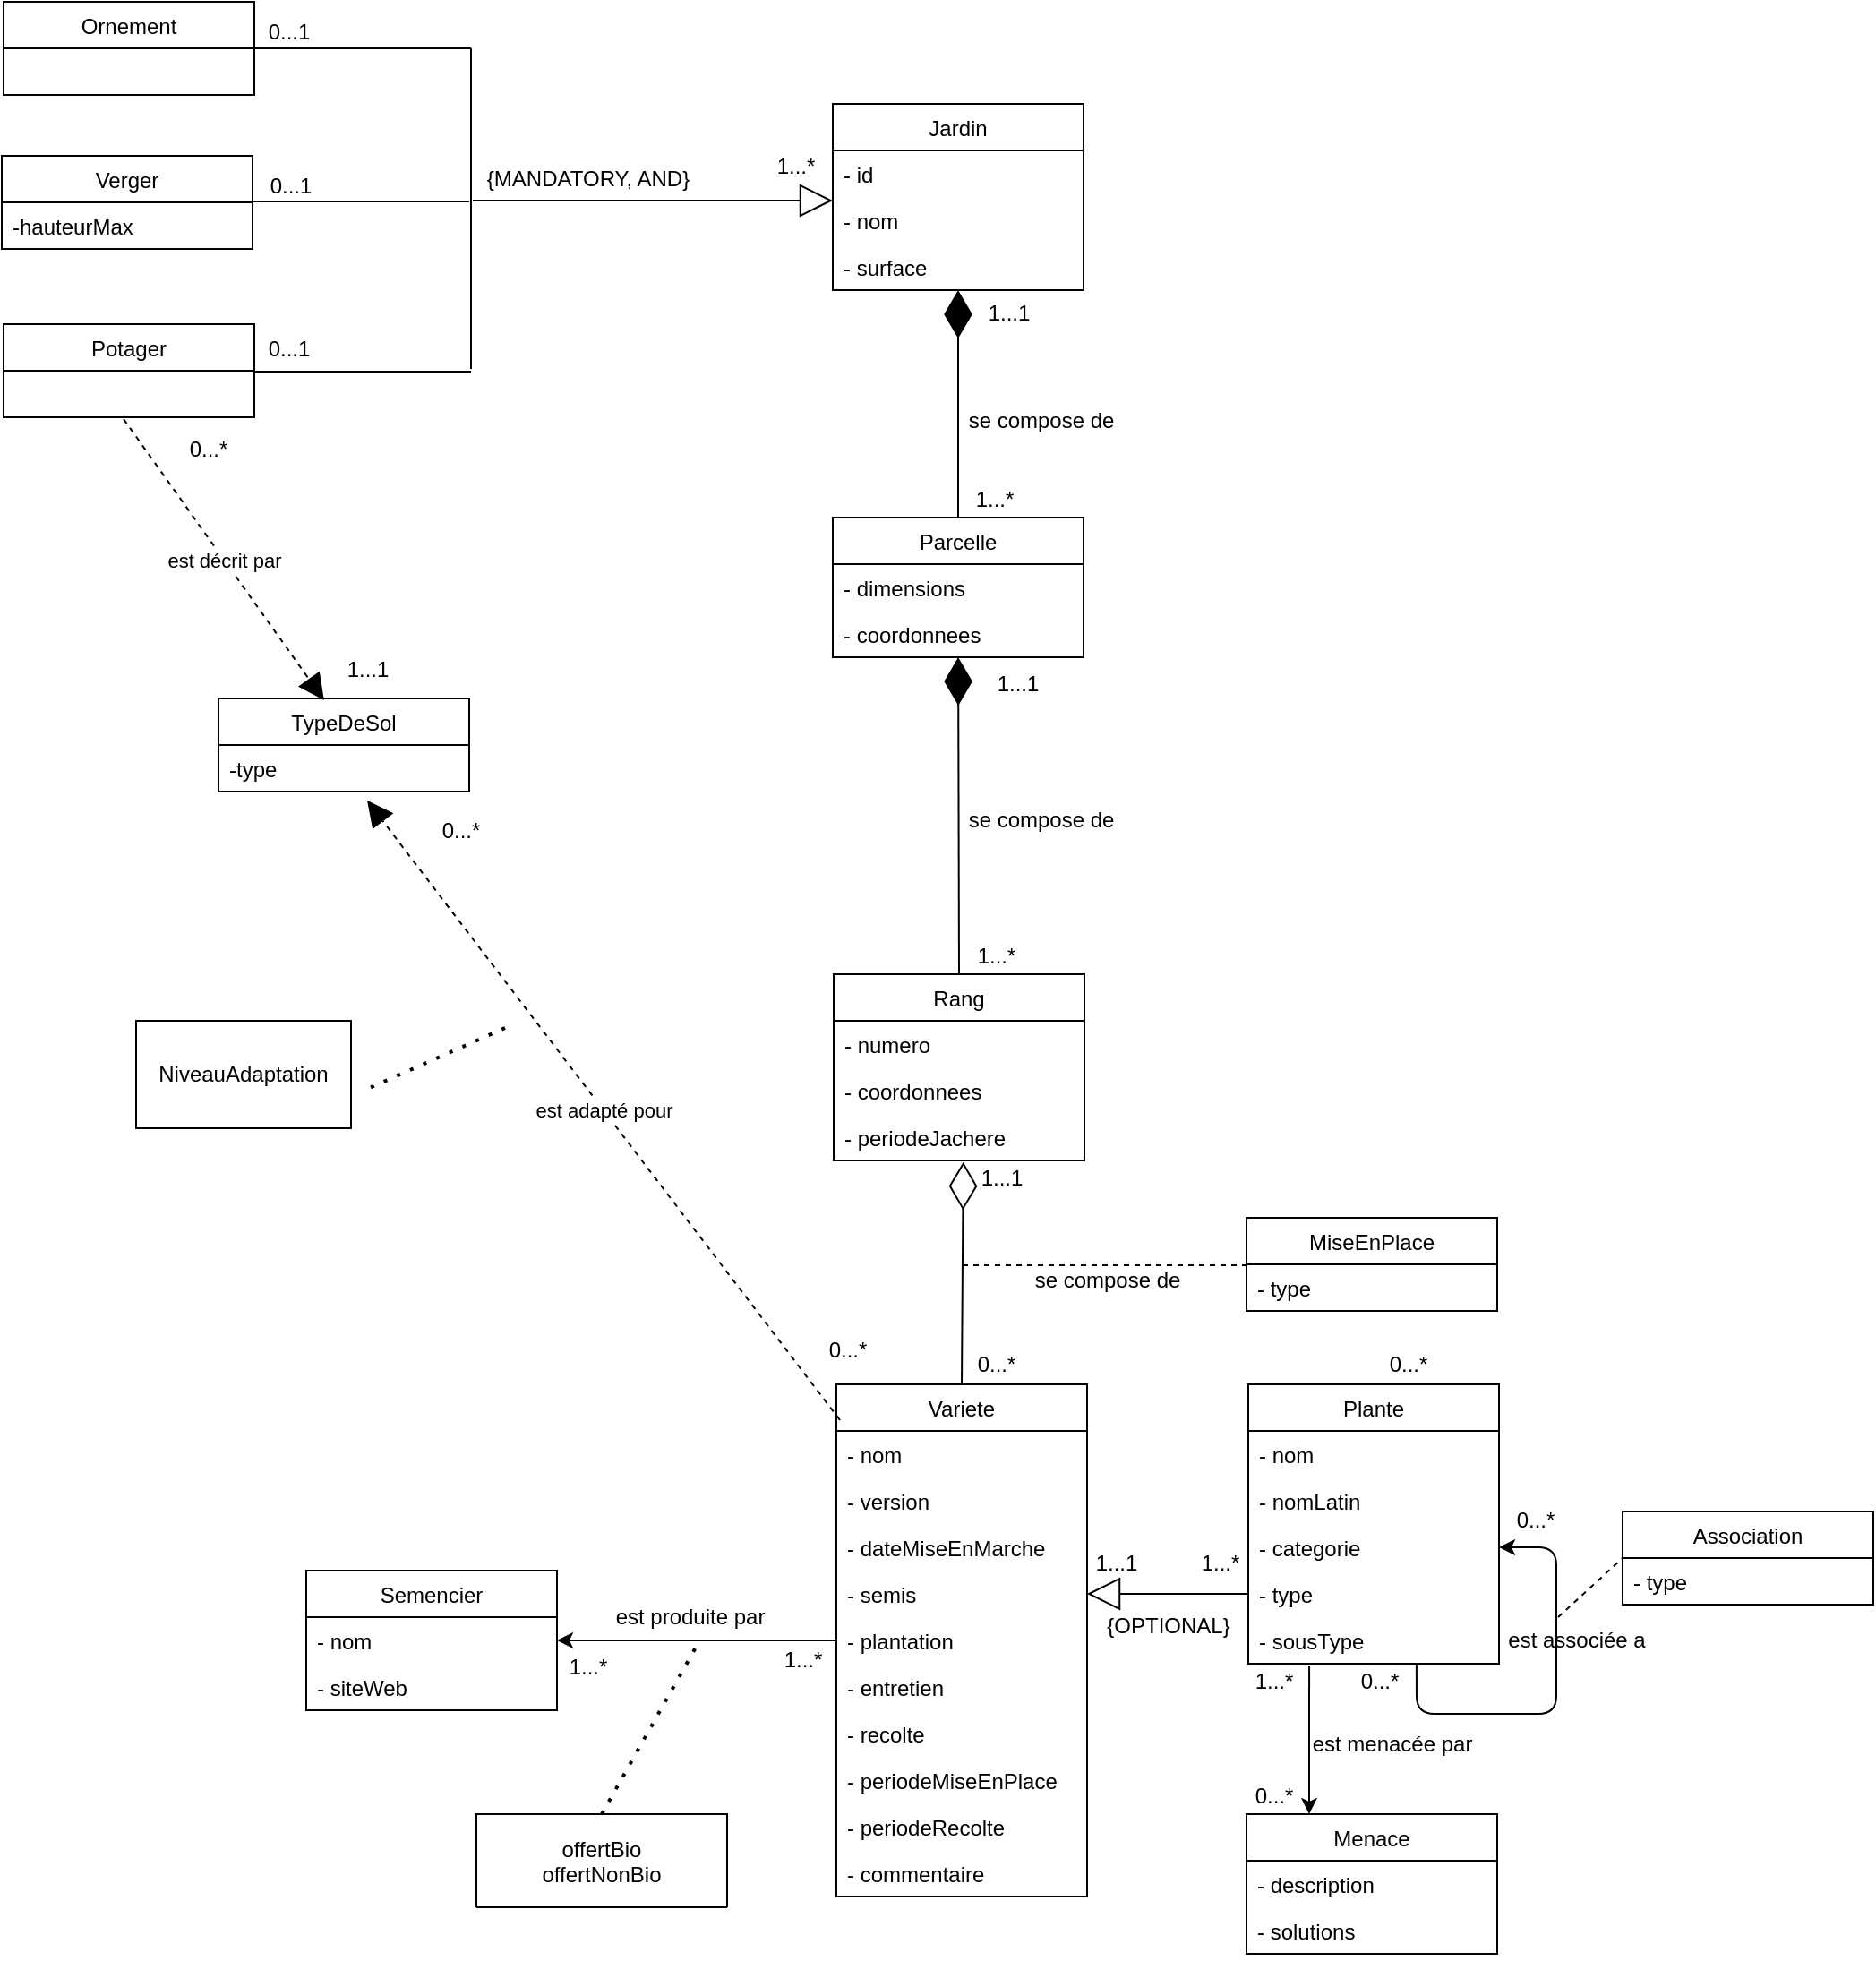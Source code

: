<mxfile version="16.6.4" type="device"><diagram id="4tcPtBgXxJrD4abqEp36" name="Page-1"><mxGraphModel dx="1673" dy="896" grid="0" gridSize="6" guides="1" tooltips="1" connect="1" arrows="1" fold="1" page="1" pageScale="1" pageWidth="1100" pageHeight="1700" background="none" math="0" shadow="0"><root><mxCell id="0"/><mxCell id="1" parent="0"/><mxCell id="xwV99uc9wGbXalLm3pvr-1" value="Jardin" style="swimlane;fontStyle=0;childLayout=stackLayout;horizontal=1;startSize=26;fillColor=none;horizontalStack=0;resizeParent=1;resizeParentMax=0;resizeLast=0;collapsible=1;marginBottom=0;" parent="1" vertex="1"><mxGeometry x="503" y="107" width="140" height="104" as="geometry"/></mxCell><mxCell id="xwV99uc9wGbXalLm3pvr-2" value="- id" style="text;strokeColor=none;fillColor=none;align=left;verticalAlign=top;spacingLeft=4;spacingRight=4;overflow=hidden;rotatable=0;points=[[0,0.5],[1,0.5]];portConstraint=eastwest;" parent="xwV99uc9wGbXalLm3pvr-1" vertex="1"><mxGeometry y="26" width="140" height="26" as="geometry"/></mxCell><mxCell id="xwV99uc9wGbXalLm3pvr-3" value="- nom" style="text;strokeColor=none;fillColor=none;align=left;verticalAlign=top;spacingLeft=4;spacingRight=4;overflow=hidden;rotatable=0;points=[[0,0.5],[1,0.5]];portConstraint=eastwest;" parent="xwV99uc9wGbXalLm3pvr-1" vertex="1"><mxGeometry y="52" width="140" height="26" as="geometry"/></mxCell><mxCell id="xwV99uc9wGbXalLm3pvr-4" value="- surface" style="text;strokeColor=none;fillColor=none;align=left;verticalAlign=top;spacingLeft=4;spacingRight=4;overflow=hidden;rotatable=0;points=[[0,0.5],[1,0.5]];portConstraint=eastwest;" parent="xwV99uc9wGbXalLm3pvr-1" vertex="1"><mxGeometry y="78" width="140" height="26" as="geometry"/></mxCell><mxCell id="xwV99uc9wGbXalLm3pvr-5" value="Potager" style="swimlane;fontStyle=0;childLayout=stackLayout;horizontal=1;startSize=26;fillColor=none;horizontalStack=0;resizeParent=1;resizeParentMax=0;resizeLast=0;collapsible=1;marginBottom=0;" parent="1" vertex="1"><mxGeometry x="40" y="230" width="140" height="52" as="geometry"/></mxCell><mxCell id="xwV99uc9wGbXalLm3pvr-9" value="Verger" style="swimlane;fontStyle=0;childLayout=stackLayout;horizontal=1;startSize=26;fillColor=none;horizontalStack=0;resizeParent=1;resizeParentMax=0;resizeLast=0;collapsible=1;marginBottom=0;" parent="1" vertex="1"><mxGeometry x="39" y="136" width="140" height="52" as="geometry"/></mxCell><mxCell id="xwV99uc9wGbXalLm3pvr-10" value="-hauteurMax" style="text;strokeColor=none;fillColor=none;align=left;verticalAlign=top;spacingLeft=4;spacingRight=4;overflow=hidden;rotatable=0;points=[[0,0.5],[1,0.5]];portConstraint=eastwest;" parent="xwV99uc9wGbXalLm3pvr-9" vertex="1"><mxGeometry y="26" width="140" height="26" as="geometry"/></mxCell><mxCell id="xwV99uc9wGbXalLm3pvr-13" value="Ornement" style="swimlane;fontStyle=0;childLayout=stackLayout;horizontal=1;startSize=26;fillColor=none;horizontalStack=0;resizeParent=1;resizeParentMax=0;resizeLast=0;collapsible=1;marginBottom=0;" parent="1" vertex="1"><mxGeometry x="40" y="50" width="140" height="52" as="geometry"/></mxCell><mxCell id="xwV99uc9wGbXalLm3pvr-17" value="Parcelle" style="swimlane;fontStyle=0;childLayout=stackLayout;horizontal=1;startSize=26;fillColor=none;horizontalStack=0;resizeParent=1;resizeParentMax=0;resizeLast=0;collapsible=1;marginBottom=0;" parent="1" vertex="1"><mxGeometry x="503" y="338" width="140" height="78" as="geometry"/></mxCell><mxCell id="xwV99uc9wGbXalLm3pvr-18" value="- dimensions" style="text;strokeColor=none;fillColor=none;align=left;verticalAlign=top;spacingLeft=4;spacingRight=4;overflow=hidden;rotatable=0;points=[[0,0.5],[1,0.5]];portConstraint=eastwest;" parent="xwV99uc9wGbXalLm3pvr-17" vertex="1"><mxGeometry y="26" width="140" height="26" as="geometry"/></mxCell><mxCell id="xwV99uc9wGbXalLm3pvr-19" value="- coordonnees" style="text;strokeColor=none;fillColor=none;align=left;verticalAlign=top;spacingLeft=4;spacingRight=4;overflow=hidden;rotatable=0;points=[[0,0.5],[1,0.5]];portConstraint=eastwest;" parent="xwV99uc9wGbXalLm3pvr-17" vertex="1"><mxGeometry y="52" width="140" height="26" as="geometry"/></mxCell><mxCell id="xwV99uc9wGbXalLm3pvr-21" value="Rang" style="swimlane;fontStyle=0;childLayout=stackLayout;horizontal=1;startSize=26;fillColor=none;horizontalStack=0;resizeParent=1;resizeParentMax=0;resizeLast=0;collapsible=1;marginBottom=0;" parent="1" vertex="1"><mxGeometry x="503.5" y="593" width="140" height="104" as="geometry"/></mxCell><mxCell id="xwV99uc9wGbXalLm3pvr-22" value="- numero" style="text;strokeColor=none;fillColor=none;align=left;verticalAlign=top;spacingLeft=4;spacingRight=4;overflow=hidden;rotatable=0;points=[[0,0.5],[1,0.5]];portConstraint=eastwest;" parent="xwV99uc9wGbXalLm3pvr-21" vertex="1"><mxGeometry y="26" width="140" height="26" as="geometry"/></mxCell><mxCell id="xwV99uc9wGbXalLm3pvr-25" value="- coordonnees" style="text;strokeColor=none;fillColor=none;align=left;verticalAlign=top;spacingLeft=4;spacingRight=4;overflow=hidden;rotatable=0;points=[[0,0.5],[1,0.5]];portConstraint=eastwest;" parent="xwV99uc9wGbXalLm3pvr-21" vertex="1"><mxGeometry y="52" width="140" height="26" as="geometry"/></mxCell><mxCell id="xwV99uc9wGbXalLm3pvr-74" value="- periodeJachere" style="text;strokeColor=none;fillColor=none;align=left;verticalAlign=top;spacingLeft=4;spacingRight=4;overflow=hidden;rotatable=0;points=[[0,0.5],[1,0.5]];portConstraint=eastwest;" parent="xwV99uc9wGbXalLm3pvr-21" vertex="1"><mxGeometry y="78" width="140" height="26" as="geometry"/></mxCell><mxCell id="xwV99uc9wGbXalLm3pvr-26" value="Plante" style="swimlane;fontStyle=0;childLayout=stackLayout;horizontal=1;startSize=26;fillColor=none;horizontalStack=0;resizeParent=1;resizeParentMax=0;resizeLast=0;collapsible=1;marginBottom=0;" parent="1" vertex="1"><mxGeometry x="735" y="822" width="140" height="156" as="geometry"/></mxCell><mxCell id="xwV99uc9wGbXalLm3pvr-27" value="- nom" style="text;strokeColor=none;fillColor=none;align=left;verticalAlign=top;spacingLeft=4;spacingRight=4;overflow=hidden;rotatable=0;points=[[0,0.5],[1,0.5]];portConstraint=eastwest;" parent="xwV99uc9wGbXalLm3pvr-26" vertex="1"><mxGeometry y="26" width="140" height="26" as="geometry"/></mxCell><mxCell id="xwV99uc9wGbXalLm3pvr-28" value="- nomLatin" style="text;strokeColor=none;fillColor=none;align=left;verticalAlign=top;spacingLeft=4;spacingRight=4;overflow=hidden;rotatable=0;points=[[0,0.5],[1,0.5]];portConstraint=eastwest;" parent="xwV99uc9wGbXalLm3pvr-26" vertex="1"><mxGeometry y="52" width="140" height="26" as="geometry"/></mxCell><mxCell id="xwV99uc9wGbXalLm3pvr-30" value="- categorie" style="text;strokeColor=none;fillColor=none;align=left;verticalAlign=top;spacingLeft=4;spacingRight=4;overflow=hidden;rotatable=0;points=[[0,0.5],[1,0.5]];portConstraint=eastwest;" parent="xwV99uc9wGbXalLm3pvr-26" vertex="1"><mxGeometry y="78" width="140" height="26" as="geometry"/></mxCell><mxCell id="xwV99uc9wGbXalLm3pvr-31" value="- type" style="text;strokeColor=none;fillColor=none;align=left;verticalAlign=top;spacingLeft=4;spacingRight=4;overflow=hidden;rotatable=0;points=[[0,0.5],[1,0.5]];portConstraint=eastwest;" parent="xwV99uc9wGbXalLm3pvr-26" vertex="1"><mxGeometry y="104" width="140" height="26" as="geometry"/></mxCell><mxCell id="xwV99uc9wGbXalLm3pvr-29" value="- sousType" style="text;strokeColor=none;fillColor=none;align=left;verticalAlign=top;spacingLeft=4;spacingRight=4;overflow=hidden;rotatable=0;points=[[0,0.5],[1,0.5]];portConstraint=eastwest;" parent="xwV99uc9wGbXalLm3pvr-26" vertex="1"><mxGeometry y="130" width="140" height="26" as="geometry"/></mxCell><mxCell id="fCCxK3RMoZgW9dmHn0DA-26" value="" style="endArrow=classic;html=1;exitX=0.671;exitY=1;exitDx=0;exitDy=0;exitPerimeter=0;entryX=1;entryY=0.5;entryDx=0;entryDy=0;" parent="xwV99uc9wGbXalLm3pvr-26" source="xwV99uc9wGbXalLm3pvr-29" target="xwV99uc9wGbXalLm3pvr-30" edge="1"><mxGeometry width="50" height="50" relative="1" as="geometry"><mxPoint x="262" y="322" as="sourcePoint"/><mxPoint x="312" y="272" as="targetPoint"/><Array as="points"><mxPoint x="94" y="184"/><mxPoint x="172" y="184"/><mxPoint x="172" y="91"/></Array></mxGeometry></mxCell><mxCell id="xwV99uc9wGbXalLm3pvr-32" value="MiseEnPlace" style="swimlane;fontStyle=0;childLayout=stackLayout;horizontal=1;startSize=26;fillColor=none;horizontalStack=0;resizeParent=1;resizeParentMax=0;resizeLast=0;collapsible=1;marginBottom=0;" parent="1" vertex="1"><mxGeometry x="734" y="729" width="140" height="52" as="geometry"/></mxCell><mxCell id="xwV99uc9wGbXalLm3pvr-33" value="- type" style="text;strokeColor=none;fillColor=none;align=left;verticalAlign=top;spacingLeft=4;spacingRight=4;overflow=hidden;rotatable=0;points=[[0,0.5],[1,0.5]];portConstraint=eastwest;" parent="xwV99uc9wGbXalLm3pvr-32" vertex="1"><mxGeometry y="26" width="140" height="26" as="geometry"/></mxCell><mxCell id="xwV99uc9wGbXalLm3pvr-47" value="Menace" style="swimlane;fontStyle=0;childLayout=stackLayout;horizontal=1;startSize=26;fillColor=none;horizontalStack=0;resizeParent=1;resizeParentMax=0;resizeLast=0;collapsible=1;marginBottom=0;" parent="1" vertex="1"><mxGeometry x="734" y="1062" width="140" height="78" as="geometry"/></mxCell><mxCell id="xwV99uc9wGbXalLm3pvr-48" value="- description" style="text;strokeColor=none;fillColor=none;align=left;verticalAlign=top;spacingLeft=4;spacingRight=4;overflow=hidden;rotatable=0;points=[[0,0.5],[1,0.5]];portConstraint=eastwest;" parent="xwV99uc9wGbXalLm3pvr-47" vertex="1"><mxGeometry y="26" width="140" height="26" as="geometry"/></mxCell><mxCell id="xwV99uc9wGbXalLm3pvr-49" value="- solutions" style="text;strokeColor=none;fillColor=none;align=left;verticalAlign=top;spacingLeft=4;spacingRight=4;overflow=hidden;rotatable=0;points=[[0,0.5],[1,0.5]];portConstraint=eastwest;" parent="xwV99uc9wGbXalLm3pvr-47" vertex="1"><mxGeometry y="52" width="140" height="26" as="geometry"/></mxCell><mxCell id="xwV99uc9wGbXalLm3pvr-54" value="Variete" style="swimlane;fontStyle=0;childLayout=stackLayout;horizontal=1;startSize=26;fillColor=none;horizontalStack=0;resizeParent=1;resizeParentMax=0;resizeLast=0;collapsible=1;marginBottom=0;" parent="1" vertex="1"><mxGeometry x="505" y="822" width="140" height="286" as="geometry"/></mxCell><mxCell id="nF0eDvOfk24P2Onj9Me9-13" value="est adapté pour" style="endArrow=block;dashed=1;endFill=1;endSize=12;html=1;rounded=0;strokeColor=#000000;entryX=0.593;entryY=1.192;entryDx=0;entryDy=0;entryPerimeter=0;" edge="1" parent="xwV99uc9wGbXalLm3pvr-54" target="nF0eDvOfk24P2Onj9Me9-2"><mxGeometry width="160" relative="1" as="geometry"><mxPoint x="2" y="20" as="sourcePoint"/><mxPoint x="162" y="20" as="targetPoint"/></mxGeometry></mxCell><mxCell id="xwV99uc9wGbXalLm3pvr-60" value="- nom" style="text;strokeColor=none;fillColor=none;align=left;verticalAlign=top;spacingLeft=4;spacingRight=4;overflow=hidden;rotatable=0;points=[[0,0.5],[1,0.5]];portConstraint=eastwest;" parent="xwV99uc9wGbXalLm3pvr-54" vertex="1"><mxGeometry y="26" width="140" height="26" as="geometry"/></mxCell><mxCell id="xwV99uc9wGbXalLm3pvr-72" value="- version" style="text;strokeColor=none;fillColor=none;align=left;verticalAlign=top;spacingLeft=4;spacingRight=4;overflow=hidden;rotatable=0;points=[[0,0.5],[1,0.5]];portConstraint=eastwest;" parent="xwV99uc9wGbXalLm3pvr-54" vertex="1"><mxGeometry y="52" width="140" height="26" as="geometry"/></mxCell><mxCell id="xwV99uc9wGbXalLm3pvr-59" value="- dateMiseEnMarche" style="text;strokeColor=none;fillColor=none;align=left;verticalAlign=top;spacingLeft=4;spacingRight=4;overflow=hidden;rotatable=0;points=[[0,0.5],[1,0.5]];portConstraint=eastwest;" parent="xwV99uc9wGbXalLm3pvr-54" vertex="1"><mxGeometry y="78" width="140" height="26" as="geometry"/></mxCell><mxCell id="xwV99uc9wGbXalLm3pvr-63" value="- semis" style="text;strokeColor=none;fillColor=none;align=left;verticalAlign=top;spacingLeft=4;spacingRight=4;overflow=hidden;rotatable=0;points=[[0,0.5],[1,0.5]];portConstraint=eastwest;" parent="xwV99uc9wGbXalLm3pvr-54" vertex="1"><mxGeometry y="104" width="140" height="26" as="geometry"/></mxCell><mxCell id="xwV99uc9wGbXalLm3pvr-64" value="- plantation" style="text;strokeColor=none;fillColor=none;align=left;verticalAlign=top;spacingLeft=4;spacingRight=4;overflow=hidden;rotatable=0;points=[[0,0.5],[1,0.5]];portConstraint=eastwest;" parent="xwV99uc9wGbXalLm3pvr-54" vertex="1"><mxGeometry y="130" width="140" height="26" as="geometry"/></mxCell><mxCell id="xwV99uc9wGbXalLm3pvr-62" value="- entretien" style="text;strokeColor=none;fillColor=none;align=left;verticalAlign=top;spacingLeft=4;spacingRight=4;overflow=hidden;rotatable=0;points=[[0,0.5],[1,0.5]];portConstraint=eastwest;" parent="xwV99uc9wGbXalLm3pvr-54" vertex="1"><mxGeometry y="156" width="140" height="26" as="geometry"/></mxCell><mxCell id="xwV99uc9wGbXalLm3pvr-65" value="- recolte" style="text;strokeColor=none;fillColor=none;align=left;verticalAlign=top;spacingLeft=4;spacingRight=4;overflow=hidden;rotatable=0;points=[[0,0.5],[1,0.5]];portConstraint=eastwest;" parent="xwV99uc9wGbXalLm3pvr-54" vertex="1"><mxGeometry y="182" width="140" height="26" as="geometry"/></mxCell><mxCell id="xwV99uc9wGbXalLm3pvr-61" value="- periodeMiseEnPlace" style="text;strokeColor=none;fillColor=none;align=left;verticalAlign=top;spacingLeft=4;spacingRight=4;overflow=hidden;rotatable=0;points=[[0,0.5],[1,0.5]];portConstraint=eastwest;" parent="xwV99uc9wGbXalLm3pvr-54" vertex="1"><mxGeometry y="208" width="140" height="26" as="geometry"/></mxCell><mxCell id="xwV99uc9wGbXalLm3pvr-66" value="- periodeRecolte" style="text;strokeColor=none;fillColor=none;align=left;verticalAlign=top;spacingLeft=4;spacingRight=4;overflow=hidden;rotatable=0;points=[[0,0.5],[1,0.5]];portConstraint=eastwest;" parent="xwV99uc9wGbXalLm3pvr-54" vertex="1"><mxGeometry y="234" width="140" height="26" as="geometry"/></mxCell><mxCell id="xwV99uc9wGbXalLm3pvr-67" value="- commentaire" style="text;strokeColor=none;fillColor=none;align=left;verticalAlign=top;spacingLeft=4;spacingRight=4;overflow=hidden;rotatable=0;points=[[0,0.5],[1,0.5]];portConstraint=eastwest;" parent="xwV99uc9wGbXalLm3pvr-54" vertex="1"><mxGeometry y="260" width="140" height="26" as="geometry"/></mxCell><mxCell id="xwV99uc9wGbXalLm3pvr-68" value="Semencier" style="swimlane;fontStyle=0;childLayout=stackLayout;horizontal=1;startSize=26;fillColor=none;horizontalStack=0;resizeParent=1;resizeParentMax=0;resizeLast=0;collapsible=1;marginBottom=0;" parent="1" vertex="1"><mxGeometry x="209" y="926" width="140" height="78" as="geometry"/></mxCell><mxCell id="xwV99uc9wGbXalLm3pvr-69" value="- nom" style="text;strokeColor=none;fillColor=none;align=left;verticalAlign=top;spacingLeft=4;spacingRight=4;overflow=hidden;rotatable=0;points=[[0,0.5],[1,0.5]];portConstraint=eastwest;" parent="xwV99uc9wGbXalLm3pvr-68" vertex="1"><mxGeometry y="26" width="140" height="26" as="geometry"/></mxCell><mxCell id="xwV99uc9wGbXalLm3pvr-70" value="- siteWeb" style="text;strokeColor=none;fillColor=none;align=left;verticalAlign=top;spacingLeft=4;spacingRight=4;overflow=hidden;rotatable=0;points=[[0,0.5],[1,0.5]];portConstraint=eastwest;" parent="xwV99uc9wGbXalLm3pvr-68" vertex="1"><mxGeometry y="52" width="140" height="26" as="geometry"/></mxCell><mxCell id="xwV99uc9wGbXalLm3pvr-77" value="Association" style="swimlane;fontStyle=0;childLayout=stackLayout;horizontal=1;startSize=26;fillColor=none;horizontalStack=0;resizeParent=1;resizeParentMax=0;resizeLast=0;collapsible=1;marginBottom=0;" parent="1" vertex="1"><mxGeometry x="944" y="893" width="140" height="52" as="geometry"/></mxCell><mxCell id="xwV99uc9wGbXalLm3pvr-78" value="- type" style="text;strokeColor=none;fillColor=none;align=left;verticalAlign=top;spacingLeft=4;spacingRight=4;overflow=hidden;rotatable=0;points=[[0,0.5],[1,0.5]];portConstraint=eastwest;" parent="xwV99uc9wGbXalLm3pvr-77" vertex="1"><mxGeometry y="26" width="140" height="26" as="geometry"/></mxCell><mxCell id="xwV99uc9wGbXalLm3pvr-79" value="0...*" style="text;html=1;align=center;verticalAlign=middle;resizable=0;points=[];autosize=1;" parent="1" vertex="1"><mxGeometry x="788" y="978" width="40" height="20" as="geometry"/></mxCell><mxCell id="xwV99uc9wGbXalLm3pvr-80" value="0...*" style="text;html=1;align=center;verticalAlign=middle;resizable=0;points=[];autosize=1;" parent="1" vertex="1"><mxGeometry x="875" y="888" width="40" height="20" as="geometry"/></mxCell><mxCell id="xwV99uc9wGbXalLm3pvr-83" value="" style="endArrow=none;dashed=1;html=1;entryX=0;entryY=0.5;entryDx=0;entryDy=0;" parent="1" target="xwV99uc9wGbXalLm3pvr-77" edge="1"><mxGeometry width="50" height="50" relative="1" as="geometry"><mxPoint x="908" y="952" as="sourcePoint"/><mxPoint x="1075" y="832" as="targetPoint"/></mxGeometry></mxCell><mxCell id="xwV99uc9wGbXalLm3pvr-85" value="1...*" style="text;html=1;align=center;verticalAlign=middle;resizable=0;points=[];autosize=1;" parent="1" vertex="1"><mxGeometry x="462" y="132" width="40" height="20" as="geometry"/></mxCell><mxCell id="xwV99uc9wGbXalLm3pvr-89" value="0...1" style="text;html=1;align=center;verticalAlign=middle;resizable=0;points=[];autosize=1;" parent="1" vertex="1"><mxGeometry x="179" y="57" width="40" height="20" as="geometry"/></mxCell><mxCell id="xwV99uc9wGbXalLm3pvr-90" value="0...1" style="text;html=1;align=center;verticalAlign=middle;resizable=0;points=[];autosize=1;" parent="1" vertex="1"><mxGeometry x="180" y="143" width="40" height="20" as="geometry"/></mxCell><mxCell id="xwV99uc9wGbXalLm3pvr-91" value="0...1" style="text;html=1;align=center;verticalAlign=middle;resizable=0;points=[];autosize=1;" parent="1" vertex="1"><mxGeometry x="179" y="234" width="40" height="20" as="geometry"/></mxCell><mxCell id="xwV99uc9wGbXalLm3pvr-94" value="" style="endArrow=none;dashed=1;html=1;entryX=0;entryY=0.5;entryDx=0;entryDy=0;" parent="1" edge="1"><mxGeometry width="50" height="50" relative="1" as="geometry"><mxPoint x="575.5" y="755.5" as="sourcePoint"/><mxPoint x="734.5" y="755.5" as="targetPoint"/></mxGeometry></mxCell><mxCell id="xwV99uc9wGbXalLm3pvr-99" value="1...*" style="text;html=1;align=center;verticalAlign=middle;resizable=0;points=[];autosize=1;" parent="1" vertex="1"><mxGeometry x="573" y="318" width="40" height="20" as="geometry"/></mxCell><mxCell id="xwV99uc9wGbXalLm3pvr-100" value="1...1" style="text;html=1;align=center;verticalAlign=middle;resizable=0;points=[];autosize=1;" parent="1" vertex="1"><mxGeometry x="581" y="214" width="40" height="20" as="geometry"/></mxCell><mxCell id="xwV99uc9wGbXalLm3pvr-102" value="1...1" style="text;html=1;align=center;verticalAlign=middle;resizable=0;points=[];autosize=1;" parent="1" vertex="1"><mxGeometry x="586" y="421" width="40" height="20" as="geometry"/></mxCell><mxCell id="xwV99uc9wGbXalLm3pvr-103" value="1...*" style="text;html=1;align=center;verticalAlign=middle;resizable=0;points=[];autosize=1;" parent="1" vertex="1"><mxGeometry x="573.5" y="573" width="40" height="20" as="geometry"/></mxCell><mxCell id="xwV99uc9wGbXalLm3pvr-104" value="1...1" style="text;html=1;align=center;verticalAlign=middle;resizable=0;points=[];autosize=1;" parent="1" vertex="1"><mxGeometry x="576.5" y="697" width="40" height="20" as="geometry"/></mxCell><mxCell id="xwV99uc9wGbXalLm3pvr-110" value="0...*" style="text;html=1;align=center;verticalAlign=middle;resizable=0;points=[];autosize=1;" parent="1" vertex="1"><mxGeometry x="804" y="801" width="40" height="20" as="geometry"/></mxCell><mxCell id="xwV99uc9wGbXalLm3pvr-112" value="0...*" style="text;html=1;align=center;verticalAlign=middle;resizable=0;points=[];autosize=1;" parent="1" vertex="1"><mxGeometry x="729" y="1042" width="40" height="20" as="geometry"/></mxCell><mxCell id="xwV99uc9wGbXalLm3pvr-113" value="1...*" style="text;html=1;align=center;verticalAlign=middle;resizable=0;points=[];autosize=1;" parent="1" vertex="1"><mxGeometry x="729" y="978" width="40" height="20" as="geometry"/></mxCell><mxCell id="xwV99uc9wGbXalLm3pvr-115" value="1...1" style="text;html=1;align=center;verticalAlign=middle;resizable=0;points=[];autosize=1;" parent="1" vertex="1"><mxGeometry x="641" y="912" width="40" height="20" as="geometry"/></mxCell><mxCell id="xwV99uc9wGbXalLm3pvr-116" value="1...*" style="text;html=1;align=center;verticalAlign=middle;resizable=0;points=[];autosize=1;" parent="1" vertex="1"><mxGeometry x="699" y="912" width="40" height="20" as="geometry"/></mxCell><mxCell id="xwV99uc9wGbXalLm3pvr-118" value="1...*" style="text;html=1;align=center;verticalAlign=middle;resizable=0;points=[];autosize=1;" parent="1" vertex="1"><mxGeometry x="345.5" y="970" width="40" height="20" as="geometry"/></mxCell><mxCell id="xwV99uc9wGbXalLm3pvr-119" value="1...*" style="text;html=1;align=center;verticalAlign=middle;resizable=0;points=[];autosize=1;" parent="1" vertex="1"><mxGeometry x="470" y="967" width="31" height="18" as="geometry"/></mxCell><mxCell id="fCCxK3RMoZgW9dmHn0DA-8" value="" style="endArrow=block;endSize=16;endFill=0;html=1;entryX=0;entryY=1.077;entryDx=0;entryDy=0;entryPerimeter=0;" parent="1" target="xwV99uc9wGbXalLm3pvr-2" edge="1"><mxGeometry x="-0.072" y="-3" width="160" relative="1" as="geometry"><mxPoint x="302" y="161" as="sourcePoint"/><mxPoint x="377" y="107" as="targetPoint"/><mxPoint as="offset"/></mxGeometry></mxCell><mxCell id="fCCxK3RMoZgW9dmHn0DA-11" value="" style="endArrow=none;html=1;exitX=1;exitY=0.5;exitDx=0;exitDy=0;" parent="1" source="xwV99uc9wGbXalLm3pvr-13" edge="1"><mxGeometry width="50" height="50" relative="1" as="geometry"><mxPoint x="245" y="129" as="sourcePoint"/><mxPoint x="301" y="76" as="targetPoint"/></mxGeometry></mxCell><mxCell id="fCCxK3RMoZgW9dmHn0DA-12" value="" style="endArrow=none;html=1;" parent="1" edge="1"><mxGeometry width="50" height="50" relative="1" as="geometry"><mxPoint x="301" y="76" as="sourcePoint"/><mxPoint x="301" y="255" as="targetPoint"/></mxGeometry></mxCell><mxCell id="fCCxK3RMoZgW9dmHn0DA-13" value="" style="endArrow=none;html=1;exitX=1;exitY=0.5;exitDx=0;exitDy=0;" parent="1" edge="1"><mxGeometry width="50" height="50" relative="1" as="geometry"><mxPoint x="180" y="256.5" as="sourcePoint"/><mxPoint x="301" y="256.5" as="targetPoint"/></mxGeometry></mxCell><mxCell id="fCCxK3RMoZgW9dmHn0DA-15" value="" style="endArrow=none;html=1;exitX=1;exitY=0.5;exitDx=0;exitDy=0;" parent="1" edge="1"><mxGeometry width="50" height="50" relative="1" as="geometry"><mxPoint x="179" y="161.5" as="sourcePoint"/><mxPoint x="300" y="161.5" as="targetPoint"/></mxGeometry></mxCell><mxCell id="fCCxK3RMoZgW9dmHn0DA-16" value="{MANDATORY, AND}" style="text;html=1;align=center;verticalAlign=middle;resizable=0;points=[];autosize=1;" parent="1" vertex="1"><mxGeometry x="304" y="140" width="123" height="18" as="geometry"/></mxCell><mxCell id="fCCxK3RMoZgW9dmHn0DA-17" value="" style="endArrow=diamondThin;endFill=1;endSize=24;html=1;exitX=0.5;exitY=0;exitDx=0;exitDy=0;" parent="1" source="xwV99uc9wGbXalLm3pvr-17" target="xwV99uc9wGbXalLm3pvr-4" edge="1"><mxGeometry width="160" relative="1" as="geometry"><mxPoint x="518" y="275" as="sourcePoint"/><mxPoint x="678" y="275" as="targetPoint"/></mxGeometry></mxCell><mxCell id="fCCxK3RMoZgW9dmHn0DA-19" value="se compose de&lt;br&gt;" style="text;html=1;align=center;verticalAlign=middle;resizable=0;points=[];autosize=1;" parent="1" vertex="1"><mxGeometry x="573" y="275" width="91" height="18" as="geometry"/></mxCell><mxCell id="fCCxK3RMoZgW9dmHn0DA-22" value="" style="endArrow=diamondThin;endFill=1;endSize=24;html=1;exitX=0.5;exitY=0;exitDx=0;exitDy=0;" parent="1" source="xwV99uc9wGbXalLm3pvr-21" target="xwV99uc9wGbXalLm3pvr-19" edge="1"><mxGeometry width="160" relative="1" as="geometry"><mxPoint x="581" y="583" as="sourcePoint"/><mxPoint x="569" y="442" as="targetPoint"/></mxGeometry></mxCell><mxCell id="fCCxK3RMoZgW9dmHn0DA-23" value="se compose de&lt;br&gt;" style="text;html=1;align=center;verticalAlign=middle;resizable=0;points=[];autosize=1;" parent="1" vertex="1"><mxGeometry x="573.5" y="498" width="91" height="18" as="geometry"/></mxCell><mxCell id="fCCxK3RMoZgW9dmHn0DA-24" value="est produite par" style="text;html=1;align=center;verticalAlign=middle;resizable=0;points=[];autosize=1;" parent="1" vertex="1"><mxGeometry x="376" y="943" width="93" height="18" as="geometry"/></mxCell><mxCell id="fCCxK3RMoZgW9dmHn0DA-25" value="est associée a" style="text;html=1;align=center;verticalAlign=middle;resizable=0;points=[];autosize=1;" parent="1" vertex="1"><mxGeometry x="874" y="956" width="87" height="18" as="geometry"/></mxCell><mxCell id="fCCxK3RMoZgW9dmHn0DA-29" value="" style="endArrow=block;endSize=16;endFill=0;html=1;exitX=0;exitY=0.5;exitDx=0;exitDy=0;entryX=1;entryY=0.5;entryDx=0;entryDy=0;" parent="1" source="xwV99uc9wGbXalLm3pvr-31" target="xwV99uc9wGbXalLm3pvr-63" edge="1"><mxGeometry x="0.111" width="160" relative="1" as="geometry"><mxPoint x="667" y="968" as="sourcePoint"/><mxPoint x="827" y="968" as="targetPoint"/><mxPoint as="offset"/></mxGeometry></mxCell><mxCell id="fCCxK3RMoZgW9dmHn0DA-31" value="{OPTIONAL}" style="text;html=1;align=center;verticalAlign=middle;resizable=0;points=[];autosize=1;" parent="1" vertex="1"><mxGeometry x="650" y="948" width="79" height="18" as="geometry"/></mxCell><mxCell id="fCCxK3RMoZgW9dmHn0DA-33" value="" style="endArrow=classic;html=1;entryX=0.25;entryY=0;entryDx=0;entryDy=0;exitX=0.243;exitY=1.038;exitDx=0;exitDy=0;exitPerimeter=0;" parent="1" source="xwV99uc9wGbXalLm3pvr-29" target="xwV99uc9wGbXalLm3pvr-47" edge="1"><mxGeometry width="50" height="50" relative="1" as="geometry"><mxPoint x="769" y="1012" as="sourcePoint"/><mxPoint x="805" y="1000" as="targetPoint"/></mxGeometry></mxCell><mxCell id="fCCxK3RMoZgW9dmHn0DA-34" value="est menacée par" style="text;html=1;align=center;verticalAlign=middle;resizable=0;points=[];autosize=1;" parent="1" vertex="1"><mxGeometry x="765" y="1014" width="99" height="18" as="geometry"/></mxCell><mxCell id="fCCxK3RMoZgW9dmHn0DA-36" value="se compose de&lt;br&gt;" style="text;html=1;align=center;verticalAlign=middle;resizable=0;points=[];autosize=1;" parent="1" vertex="1"><mxGeometry x="610" y="755" width="91" height="18" as="geometry"/></mxCell><mxCell id="i3KzWBOl9LZelLu56Qc4-2" style="edgeStyle=orthogonalEdgeStyle;rounded=0;orthogonalLoop=1;jettySize=auto;html=1;exitX=0;exitY=0.5;exitDx=0;exitDy=0;entryX=1;entryY=0.5;entryDx=0;entryDy=0;" parent="1" source="xwV99uc9wGbXalLm3pvr-64" target="xwV99uc9wGbXalLm3pvr-69" edge="1"><mxGeometry relative="1" as="geometry"/></mxCell><mxCell id="i3KzWBOl9LZelLu56Qc4-3" value="0...*" style="text;html=1;align=center;verticalAlign=middle;resizable=0;points=[];autosize=1;" parent="1" vertex="1"><mxGeometry x="578.5" y="802" width="31" height="18" as="geometry"/></mxCell><mxCell id="i3KzWBOl9LZelLu56Qc4-4" value="" style="endArrow=diamondThin;endFill=0;endSize=24;html=1;exitX=0.5;exitY=0;exitDx=0;exitDy=0;entryX=0.517;entryY=1.032;entryDx=0;entryDy=0;entryPerimeter=0;" parent="1" source="xwV99uc9wGbXalLm3pvr-54" target="xwV99uc9wGbXalLm3pvr-74" edge="1"><mxGeometry width="160" relative="1" as="geometry"><mxPoint x="415" y="783" as="sourcePoint"/><mxPoint x="575" y="783" as="targetPoint"/></mxGeometry></mxCell><mxCell id="nF0eDvOfk24P2Onj9Me9-1" value="TypeDeSol" style="swimlane;fontStyle=0;childLayout=stackLayout;horizontal=1;startSize=26;fillColor=none;horizontalStack=0;resizeParent=1;resizeParentMax=0;resizeLast=0;collapsible=1;marginBottom=0;" vertex="1" parent="1"><mxGeometry x="160" y="439" width="140" height="52" as="geometry"/></mxCell><mxCell id="nF0eDvOfk24P2Onj9Me9-2" value="-type" style="text;strokeColor=none;fillColor=none;align=left;verticalAlign=top;spacingLeft=4;spacingRight=4;overflow=hidden;rotatable=0;points=[[0,0.5],[1,0.5]];portConstraint=eastwest;" vertex="1" parent="nF0eDvOfk24P2Onj9Me9-1"><mxGeometry y="26" width="140" height="26" as="geometry"/></mxCell><mxCell id="nF0eDvOfk24P2Onj9Me9-8" value="NiveauAdaptation" style="rounded=0;whiteSpace=wrap;html=1;" vertex="1" parent="1"><mxGeometry x="114" y="619" width="120" height="60" as="geometry"/></mxCell><mxCell id="nF0eDvOfk24P2Onj9Me9-10" value="" style="endArrow=none;dashed=1;html=1;dashPattern=1 3;strokeWidth=2;rounded=0;entryX=1.058;entryY=0.65;entryDx=0;entryDy=0;entryPerimeter=0;" edge="1" parent="1" target="nF0eDvOfk24P2Onj9Me9-8"><mxGeometry width="50" height="50" relative="1" as="geometry"><mxPoint x="320" y="623" as="sourcePoint"/><mxPoint x="251" y="640" as="targetPoint"/></mxGeometry></mxCell><mxCell id="nF0eDvOfk24P2Onj9Me9-11" value="est décrit par" style="endArrow=block;dashed=1;endFill=1;endSize=12;html=1;rounded=0;entryX=0.421;entryY=0.019;entryDx=0;entryDy=0;entryPerimeter=0;strokeColor=#000000;" edge="1" parent="1" target="nF0eDvOfk24P2Onj9Me9-1"><mxGeometry width="160" relative="1" as="geometry"><mxPoint x="107" y="283" as="sourcePoint"/><mxPoint x="267" y="283" as="targetPoint"/></mxGeometry></mxCell><mxCell id="nF0eDvOfk24P2Onj9Me9-15" value="offertBio&#10;offertNonBio" style="swimlane;fontStyle=0;childLayout=stackLayout;horizontal=1;startSize=52;fillColor=none;horizontalStack=0;resizeParent=1;resizeParentMax=0;resizeLast=0;collapsible=1;marginBottom=0;" vertex="1" parent="1"><mxGeometry x="304" y="1062" width="140" height="52" as="geometry"/></mxCell><mxCell id="nF0eDvOfk24P2Onj9Me9-17" value="" style="endArrow=none;dashed=1;html=1;dashPattern=1 3;strokeWidth=2;rounded=0;exitX=0.5;exitY=0;exitDx=0;exitDy=0;" edge="1" parent="1" source="nF0eDvOfk24P2Onj9Me9-15"><mxGeometry width="50" height="50" relative="1" as="geometry"><mxPoint x="369" y="1099" as="sourcePoint"/><mxPoint x="427" y="968" as="targetPoint"/></mxGeometry></mxCell><mxCell id="nF0eDvOfk24P2Onj9Me9-18" value="1...1" style="text;html=1;align=center;verticalAlign=middle;resizable=0;points=[];autosize=1;" vertex="1" parent="1"><mxGeometry x="226" y="414" width="33" height="18" as="geometry"/></mxCell><mxCell id="nF0eDvOfk24P2Onj9Me9-19" value="0...*" style="text;html=1;align=center;verticalAlign=middle;resizable=0;points=[];autosize=1;" vertex="1" parent="1"><mxGeometry x="138" y="291" width="31" height="18" as="geometry"/></mxCell><mxCell id="nF0eDvOfk24P2Onj9Me9-20" value="0...*" style="text;html=1;align=center;verticalAlign=middle;resizable=0;points=[];autosize=1;" vertex="1" parent="1"><mxGeometry x="279" y="504" width="31" height="18" as="geometry"/></mxCell><mxCell id="nF0eDvOfk24P2Onj9Me9-21" value="0...*" style="text;html=1;align=center;verticalAlign=middle;resizable=0;points=[];autosize=1;" vertex="1" parent="1"><mxGeometry x="495" y="794" width="31" height="18" as="geometry"/></mxCell></root></mxGraphModel></diagram></mxfile>